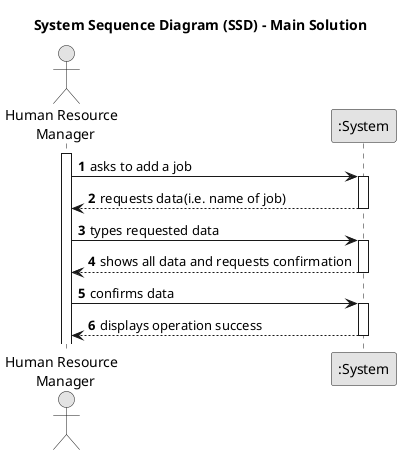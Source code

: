 @startuml
skinparam monochrome true
skinparam packageStyle rectangle
skinparam shadowing false

title System Sequence Diagram (SSD) - Main Solution

autonumber

actor "Human Resource \n Manager" as Employee
participant ":System" as System

activate Employee

    Employee -> System : asks to add a job
    activate System

        System --> Employee : requests data(i.e. name of job)
    deactivate System

    Employee -> System : types requested data
    activate System

        System --> Employee : shows all data and requests confirmation
    deactivate System

    Employee -> System : confirms data
    activate System

        System --> Employee : displays operation success
    deactivate System



@enduml